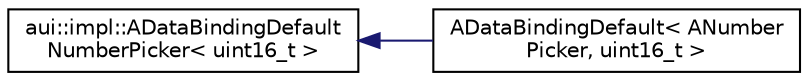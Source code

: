 digraph "Graphical Class Hierarchy"
{
 // LATEX_PDF_SIZE
  edge [fontname="Helvetica",fontsize="10",labelfontname="Helvetica",labelfontsize="10"];
  node [fontname="Helvetica",fontsize="10",shape=record];
  rankdir="LR";
  Node0 [label="aui::impl::ADataBindingDefault\lNumberPicker\< uint16_t \>",height=0.2,width=0.4,color="black", fillcolor="white", style="filled",URL="$structaui_1_1impl_1_1ADataBindingDefaultNumberPicker.html",tooltip=" "];
  Node0 -> Node1 [dir="back",color="midnightblue",fontsize="10",style="solid",fontname="Helvetica"];
  Node1 [label="ADataBindingDefault\< ANumber\lPicker, uint16_t \>",height=0.2,width=0.4,color="black", fillcolor="white", style="filled",URL="$structADataBindingDefault_3_01ANumberPicker_00_01uint16__t_01_4.html",tooltip=" "];
}
